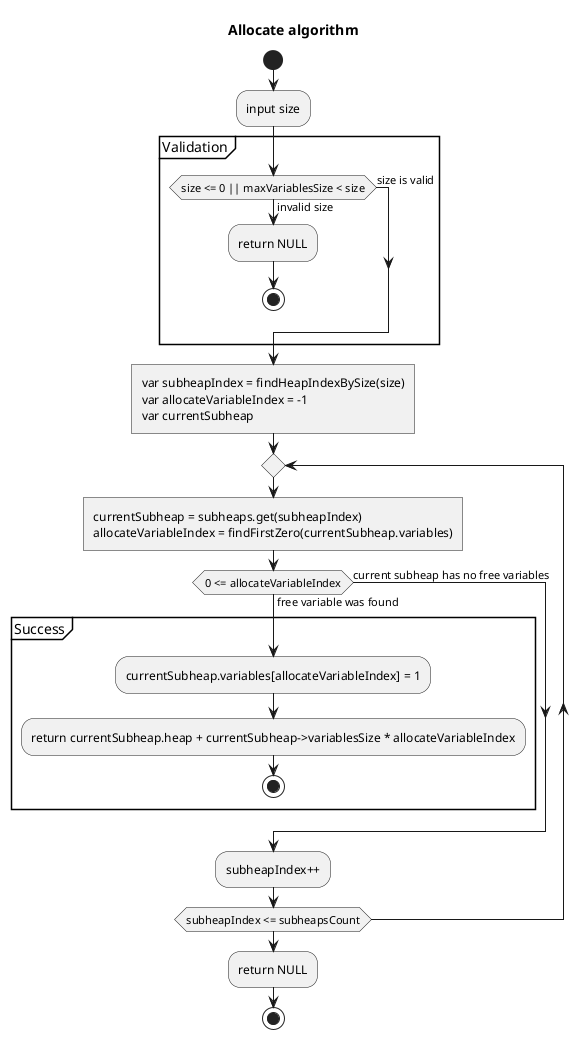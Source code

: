 @startuml
title Allocate algorithm

start

:input size;

partition Validation {
    if (size <= 0 || maxVariablesSize < size) then (invalid size)
        :return NULL;
        stop
    else (size is valid)
    endif
}

:var subheapIndex = findHeapIndexBySize(size)
var allocateVariableIndex = -1
var currentSubheap]

repeat
:currentSubheap = subheaps.get(subheapIndex)
allocateVariableIndex = findFirstZero(currentSubheap.variables)]

if (0 <= allocateVariableIndex) then (free variable was found)
    partition Success {
        :currentSubheap.variables[allocateVariableIndex] = 1;
        :return currentSubheap.heap + currentSubheap->variablesSize * allocateVariableIndex;
    	stop
	}
else (current subheap has no free variables)
endif

:subheapIndex++;
repeat while (subheapIndex <= subheapsCount)

:return NULL;

stop

skinparam monochrome true

@enduml